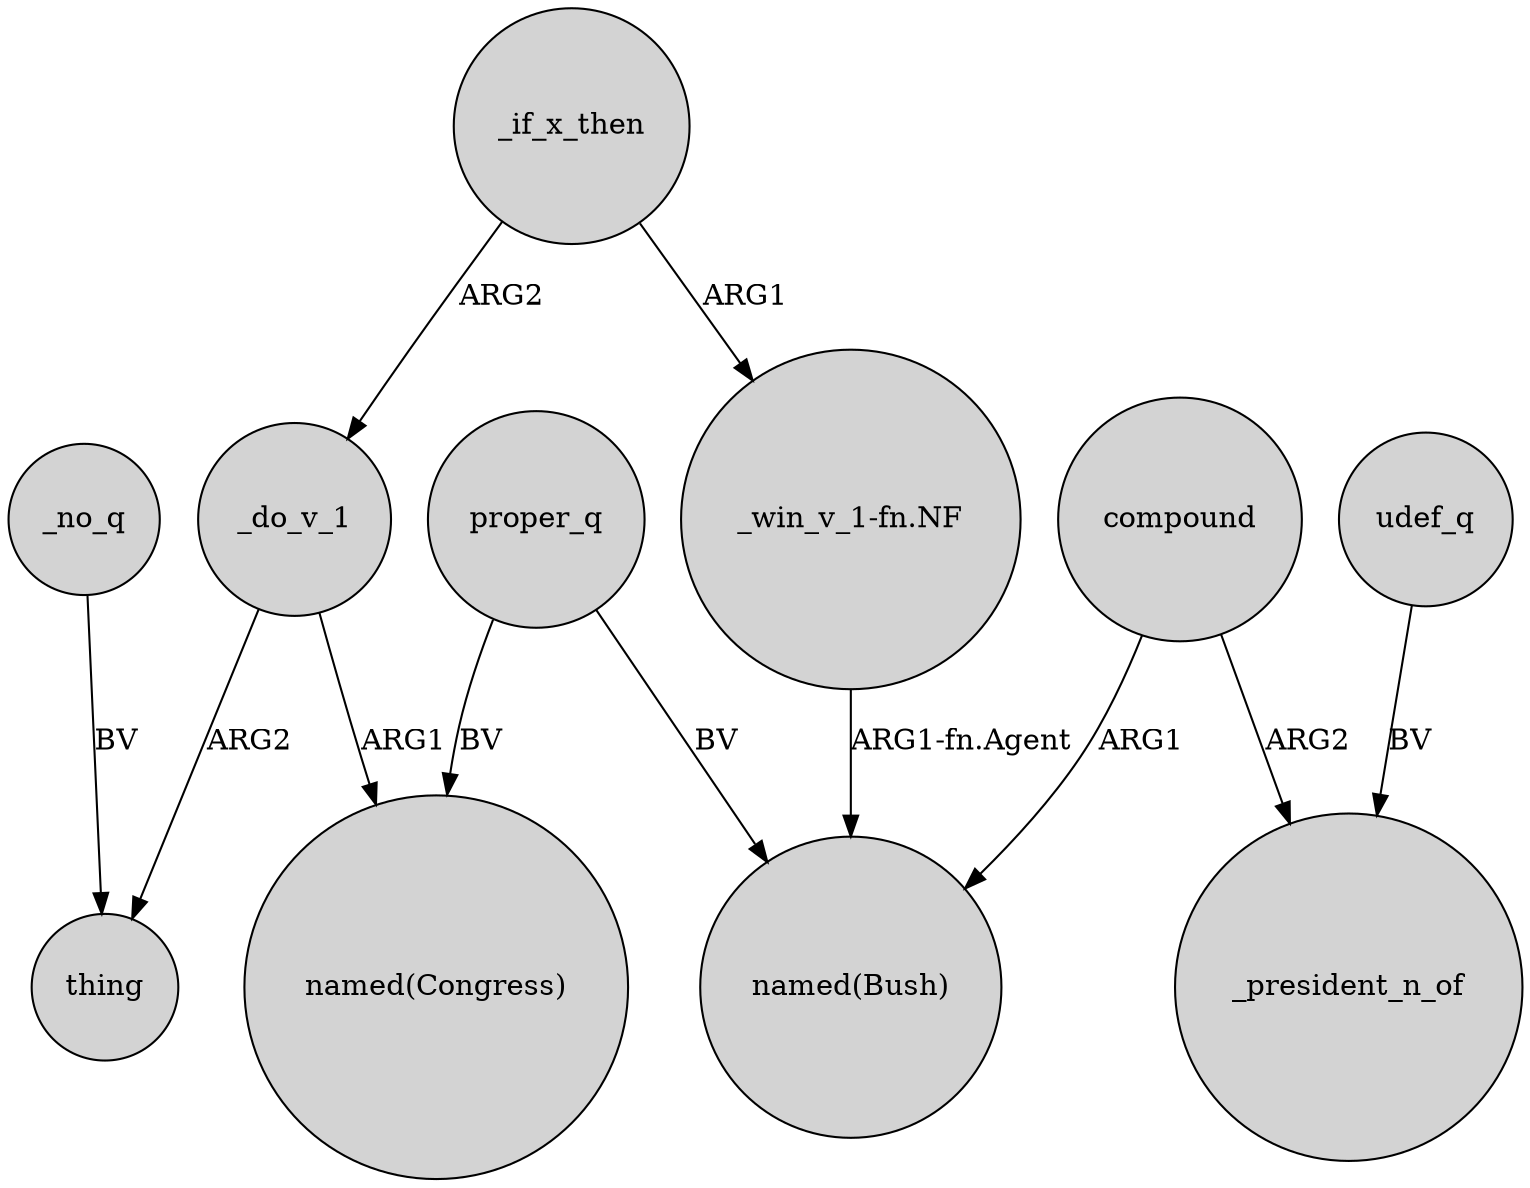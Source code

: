 digraph {
	node [shape=circle style=filled]
	_do_v_1 -> thing [label=ARG2]
	"_win_v_1-fn.NF" -> "named(Bush)" [label="ARG1-fn.Agent"]
	udef_q -> _president_n_of [label=BV]
	compound -> _president_n_of [label=ARG2]
	_if_x_then -> _do_v_1 [label=ARG2]
	_if_x_then -> "_win_v_1-fn.NF" [label=ARG1]
	_no_q -> thing [label=BV]
	_do_v_1 -> "named(Congress)" [label=ARG1]
	proper_q -> "named(Congress)" [label=BV]
	proper_q -> "named(Bush)" [label=BV]
	compound -> "named(Bush)" [label=ARG1]
}
